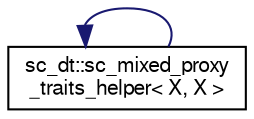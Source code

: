digraph "Graphical Class Hierarchy"
{
  edge [fontname="FreeSans",fontsize="10",labelfontname="FreeSans",labelfontsize="10"];
  node [fontname="FreeSans",fontsize="10",shape=record];
  rankdir="LR";
  Node0 [label="X",height=0.2,width=0.4,color="grey75", fillcolor="white", style="filled"];
  Node0 -> Node0 [dir="back",color="midnightblue",fontsize="10",style="solid",fontname="FreeSans"];
  Node0 [label="sc_dt::sc_mixed_proxy\l_traits_helper\< X, X \>",height=0.2,width=0.4,color="black", fillcolor="white", style="filled",URL="$a01484.html"];
}
